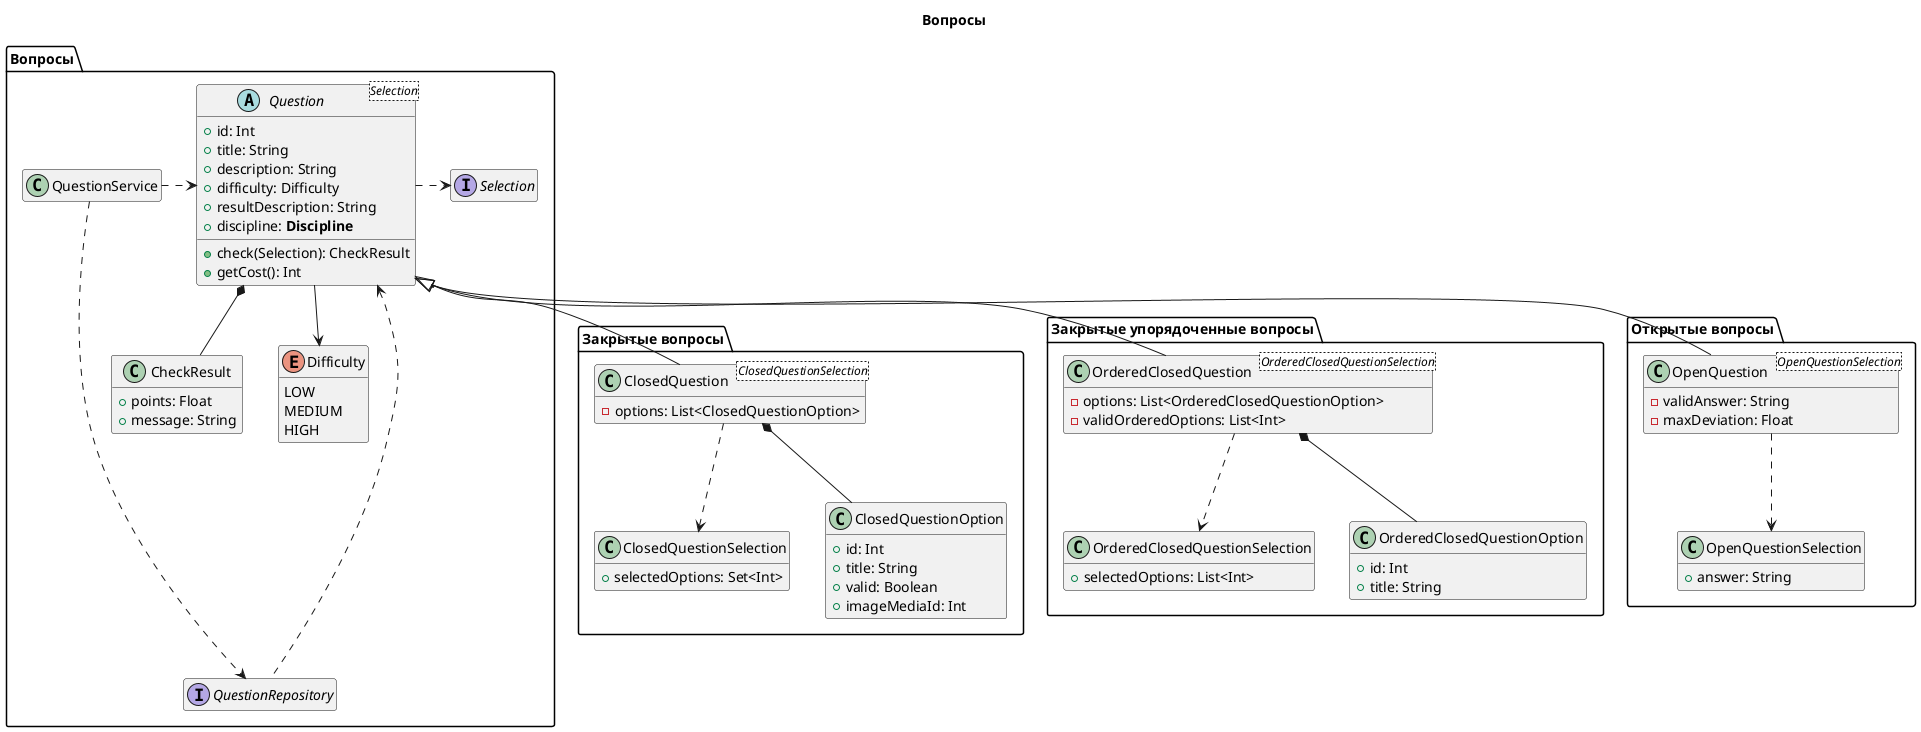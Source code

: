 @startuml

hide empty members
allowmixing

title "Вопросы"

package "Вопросы" as questions {

    class QuestionService

    class CheckResult {
        + points: Float
        + message: String
    }

    abstract class Question<Selection> {
        + id: Int
        + title: String
        + description: String
        + difficulty: Difficulty
        + resultDescription: String
        + discipline: <b>Discipline</b>
        + check(Selection): CheckResult
        + getCost(): Int
    }

    interface Selection
    Question .> Selection
    Question --> Difficulty
    Question *-d- CheckResult

    enum Difficulty {
        LOW
        MEDIUM
        HIGH
    }

    QuestionService .> Question

    interface QuestionRepository
    QuestionService ....> QuestionRepository

    Question <.. QuestionRepository

'    class QuestionRepositoryImpl implements QuestionRepository
'    class QuestionEntity

'    QuestionRepositoryImpl .> QuestionEntity

}

package "Закрытые вопросы" as closed_questions {

    class ClosedQuestion<ClosedQuestionSelection> {
        - options: List<ClosedQuestionOption>
    }

    class ClosedQuestionSelection {
        + selectedOptions: Set<Int>
    }

    class ClosedQuestionOption {
        + id: Int
        + title: String
        + valid: Boolean
        + imageMediaId: Int
    }

    ClosedQuestion *-- ClosedQuestionOption
    ClosedQuestion ..> ClosedQuestionSelection
}

package "Закрытые упорядоченные вопросы" as ordered_questions {

    class OrderedClosedQuestion<OrderedClosedQuestionSelection> {
        - options: List<OrderedClosedQuestionOption>
        - validOrderedOptions: List<Int>
    }

    class OrderedClosedQuestionSelection {
        + selectedOptions: List<Int>
    }

    class OrderedClosedQuestionOption {
        + id: Int
        + title: String
    }

    OrderedClosedQuestion ..> OrderedClosedQuestionSelection
    OrderedClosedQuestion *-- OrderedClosedQuestionOption
}

package "Открытые вопросы" as open_questions {

    class OpenQuestion<OpenQuestionSelection> {
        - validAnswer: String
        - maxDeviation: Float
    }

    class OpenQuestionSelection {
        + answer: String
    }

    OpenQuestion ..> OpenQuestionSelection
}

Question <|-- ClosedQuestion
Question <|-- OrderedClosedQuestion
Question <|-- OpenQuestion


@enduml
